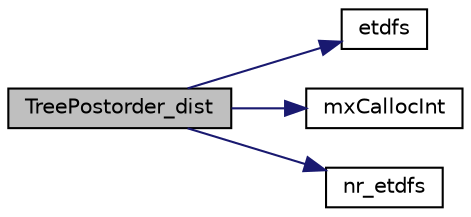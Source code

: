 digraph "TreePostorder_dist"
{
 // LATEX_PDF_SIZE
  edge [fontname="Helvetica",fontsize="10",labelfontname="Helvetica",labelfontsize="10"];
  node [fontname="Helvetica",fontsize="10",shape=record];
  rankdir="LR";
  Node1 [label="TreePostorder_dist",height=0.2,width=0.4,color="black", fillcolor="grey75", style="filled", fontcolor="black",tooltip=" "];
  Node1 -> Node2 [color="midnightblue",fontsize="10",style="solid",fontname="Helvetica"];
  Node2 [label="etdfs",height=0.2,width=0.4,color="black", fillcolor="white", style="filled",URL="$etree_8c.html#a15f24e6cbdb00c9ea1e6fb51df2c3c7a",tooltip=" "];
  Node1 -> Node3 [color="midnightblue",fontsize="10",style="solid",fontname="Helvetica"];
  Node3 [label="mxCallocInt",height=0.2,width=0.4,color="black", fillcolor="white", style="filled",URL="$etree_8c.html#af6da4546027f9610b8870d6304e4298c",tooltip=" "];
  Node1 -> Node4 [color="midnightblue",fontsize="10",style="solid",fontname="Helvetica"];
  Node4 [label="nr_etdfs",height=0.2,width=0.4,color="black", fillcolor="white", style="filled",URL="$etree_8c.html#a5be64a94a6c21c7aa95ec8a64a3282fd",tooltip=" "];
}
